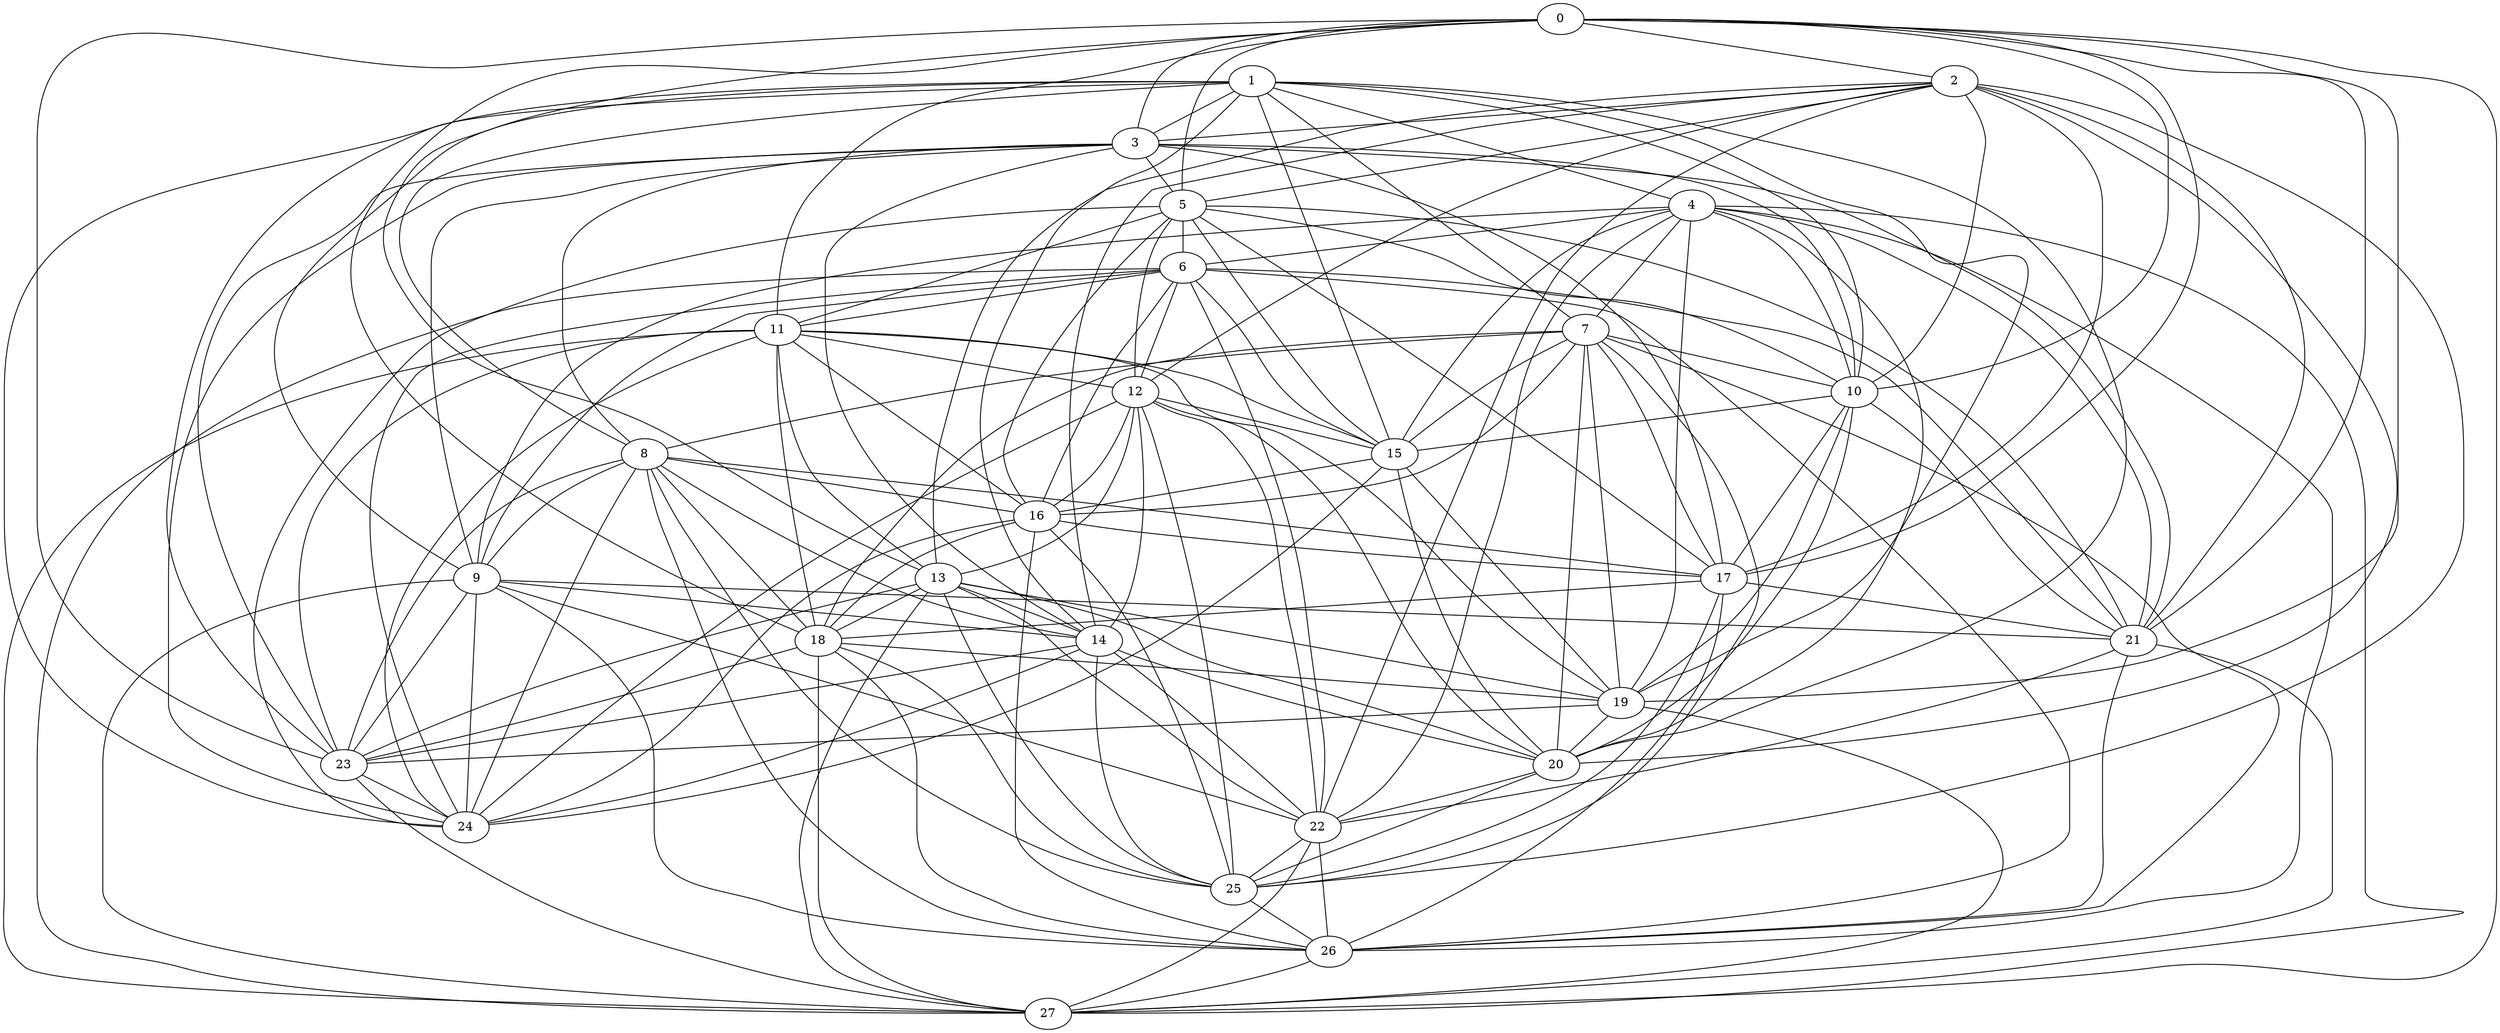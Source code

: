 graph g {0;1;2;3;4;5;6;7;8;9;10;11;12;13;14;15;16;17;18;19;20;21;22;23;24;25;26;27;0 -- 2;0 -- 3;0 -- 5;0 -- 10;0 -- 11;0 -- 13;0 -- 17;0 -- 18;0 -- 19;0 -- 21;0 -- 23;0 -- 27;1 -- 3;1 -- 4;1 -- 7;1 -- 8;1 -- 9;1 -- 10;1 -- 14;1 -- 15;1 -- 19;1 -- 20;1 -- 23;1 -- 24;2 -- 3;2 -- 5;2 -- 10;2 -- 12;2 -- 13;2 -- 14;2 -- 17;2 -- 20;2 -- 21;2 -- 22;2 -- 25;3 -- 5;3 -- 8;3 -- 9;3 -- 10;3 -- 14;3 -- 17;3 -- 21;3 -- 23;3 -- 24;4 -- 6;4 -- 7;4 -- 9;4 -- 10;4 -- 15;4 -- 19;4 -- 20;4 -- 21;4 -- 22;4 -- 26;4 -- 27;5 -- 6;5 -- 10;5 -- 11;5 -- 12;5 -- 15;5 -- 16;5 -- 17;5 -- 21;5 -- 24;6 -- 9;6 -- 11;6 -- 12;6 -- 15;6 -- 16;6 -- 21;6 -- 22;6 -- 24;6 -- 26;6 -- 27;7 -- 8;7 -- 10;7 -- 15;7 -- 16;7 -- 17;7 -- 18;7 -- 19;7 -- 20;7 -- 25;7 -- 26;8 -- 9;8 -- 14;8 -- 16;8 -- 17;8 -- 18;8 -- 23;8 -- 24;8 -- 25;8 -- 26;9 -- 14;9 -- 21;9 -- 22;9 -- 23;9 -- 24;9 -- 26;9 -- 27;10 -- 15;10 -- 17;10 -- 19;10 -- 20;10 -- 21;11 -- 12;11 -- 13;11 -- 15;11 -- 16;11 -- 18;11 -- 19;11 -- 23;11 -- 24;11 -- 27;12 -- 13;12 -- 14;12 -- 15;12 -- 16;12 -- 20;12 -- 22;12 -- 24;12 -- 25;13 -- 14;13 -- 18;13 -- 19;13 -- 20;13 -- 22;13 -- 23;13 -- 25;13 -- 27;14 -- 20;14 -- 22;14 -- 23;14 -- 24;14 -- 25;15 -- 16;15 -- 19;15 -- 20;15 -- 24;16 -- 17;16 -- 18;16 -- 24;16 -- 25;16 -- 26;17 -- 18;17 -- 21;17 -- 25;17 -- 26;18 -- 19;18 -- 23;18 -- 25;18 -- 26;18 -- 27;19 -- 20;19 -- 23;19 -- 27;20 -- 22;20 -- 25;21 -- 22;21 -- 26;21 -- 27;22 -- 25;22 -- 26;22 -- 27;23 -- 24;23 -- 27;25 -- 26;26 -- 27;}
